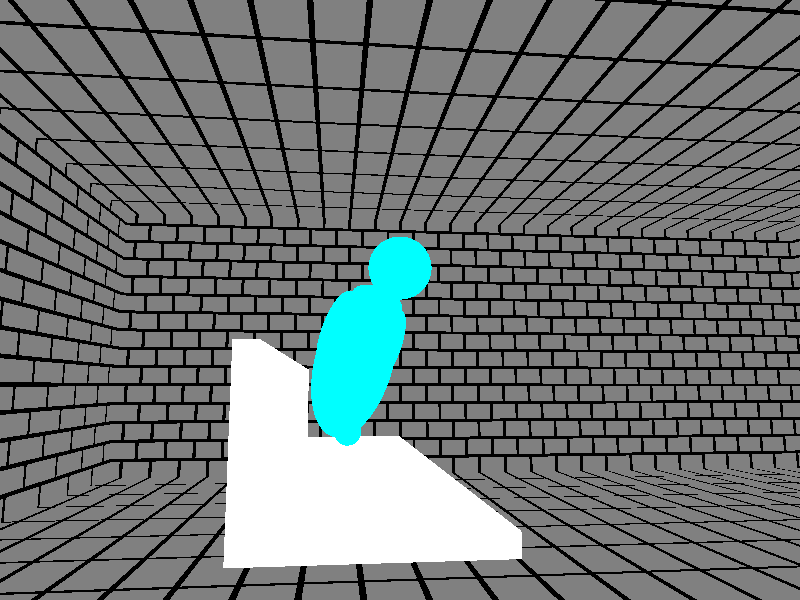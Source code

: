 
//MEASUREMENTS
#declare RoomWidth = 932;
#declare RoomLength = 1016;
#declare RoomHeight = 435;
#declare HalfRoomWidth = RoomWidth/2;
#declare HalfRoomLength = RoomLength/2;
#declare ThreeFourthRoomWidth = RoomWidth*.75;
#declare ThreeFourthRoomLength = RoomLength*.75;
#declare OneFourthRoomWidth = RoomWidth*.25;
#declare OneFourthRoomLength = RoomLength*.25;
#declare SeatedEyeHeight = 112;

#declare SasurisDen = box{
            <-100,0,-100>
            <RoomWidth+100,RoomHeight,RoomLength+100>
            }
//CAMERA SETTINGS            
#declare TopFrontOfRoom = <HalfRoomWidth,SeatedEyeHeight*3,-100>;
#declare CloseFrontOfRoom = <HalfRoomWidth,SeatedEyeHeight*2,350>;
#declare TopAngleCloseFrontOfRoom = <HalfRoomWidth,SeatedEyeHeight*3.5,350>;
#declare AngleFromTopRight = <RoomWidth,SeatedEyeHeight*3,40>;
#declare AngleFromTopLeft = <0,SeatedEyeHeight*3,40>;
#declare BackTopLeftCorner = <0,SeatedEyeHeight*3.5,RoomLength>;
#declare BackTopRightCorner = <RoomWidth,SeatedEyeHeight*3.5,RoomLength>;
#declare RightSideOfSasuri = <0,SeatedEyeHeight*1.3,ThreeFourthRoomLength>;
#declare LeftSideOfSasuri = <RoomWidth,SeatedEyeHeight*2,ThreeFourthRoomLength>;
#declare SasuriFace = <HalfRoomWidth,SeatedEyeHeight*1.25,ThreeFourthRoomLength-120>;
#declare SasuriFaceAngleOne = <HalfRoomWidth-100,SeatedEyeHeight*1.75,ThreeFourthRoomLength-120>;

#declare Origin = <0,0,0>;
#declare FullImage = <HalfRoomWidth,SeatedEyeHeight,RoomLength>;
#declare HeadOfSasuri = <HalfRoomWidth,SeatedEyeHeight*2,ThreeFourthRoomLength>;
#declare FaceOfSasuri = <HalfRoomWidth,SeatedEyeHeight*1.9,ThreeFourthRoomLength-50>;

//COLORS
#declare NoColorForLight = <1,1,1>;
#declare FadedBlueForLight = <.5,.5,1>;
#declare NoColor = rgb<1,1,1>;
#declare SolidGrey = rgb<.5,.5,.5>;
#declare SolidBlack = rgb<0,0,0>;
#declare SolidBlue = rgb<.6,.6,.6>;
#declare SolidMaroon = rgb<.3,0,0>;
#declare SolidRed = rgb<1,0,0>;

#declare FadedBlue = pigment{
                     rgb<.5,.5,1>
};
#declare BrickPigment = pigment{
                brick
                color SolidBlack 
                color SolidGrey
                scale <10,10,10>
                } 

camera{                     
          //  location AngleFromTopRight
           // location AngleFromTopLeft 
          //  location TopFrontOfRoom
           // location CloseFrontOfRoom
           // location TopAngleCloseFrontOfRoom
           //  location BackTopLeftCorner
           // location BackTopRightCorner
            location RightSideOfSasuri
           // location LeftSideOfSasuri
          //    location SasuriFace
           //   location SasuriFaceAngleOne 
               
          //  look_at FullImage
           // look_at Origin
           // look_at HeadOfSasuri
            look_at FaceOfSasuri
}
    
light_source{
            <HalfRoomWidth,SeatedEyeHeight,HalfRoomLength>
            rgb NoColorForLight
            shadowless
            }  
light_source{
            <HalfRoomWidth,SeatedEyeHeight*3.8,RoomLength>
            rgb NoColorForLight
            shadowless
            }
light_source{
            <ThreeFourthRoomWidth,SeatedEyeHeight*2,ThreeFourthRoomLength>
            rgb NoColorForLight
            shadowless
            }
light_source{
            <OneFourthRoomWidth,SeatedEyeHeight*2,ThreeFourthRoomLength>
            rgb NoColorForLight
            
            shadowless
            }
object{
        SasurisDen
        
        texture{BrickPigment 
}
}

#declare ChairWidth = 54;
#declare ChairHeight = 81.5;
#declare ChairDepth = 54;
#declare ChairSeatHeight = 41;              

#declare ChairBack = 
    
    box{ <0,ChairSeatHeight,0>
         <ChairWidth,ChairHeight,5>
         }
#declare ChairSeat = 

    box{ <0,ChairSeatHeight,0>
            <ChairWidth,ChairSeatHeight+5,ChairDepth>
}          

#declare Chair = 
        union {
            object { ChairBack } 
            object { ChairSeat }
            #declare index = 0;
               scale <4,0,0>
               translate<-80,0,0> 
                texture {
                pigment {
                 rgb <1,1,1>
                 }}
               };
object { Chair 
            scale 2 
            rotate <0,180,0>
            translate <500,0,800> }

#declare body = union {
        sphere {
        <0,0,0>25 
        translate <HalfRoomWidth,SeatedEyeHeight*1.95,ThreeFourthRoomLength-50>
        texture{
        pigment{
        rgb<0,1,1> 
        }}}

        sphere{ 
        <0,0,0>30
        scale <0,2,0>
        rotate <-15,0,0>
        translate <HalfRoomWidth,SeatedEyeHeight*1.3,ThreeFourthRoomLength-15>
        texture{
        pigment{
        rgb<0,1,1>
        }}}
        
        sphere { 
        <0,0,0>10
        translate <HalfRoomWidth-10,SeatedEyeHeight-20,ThreeFourthRoomLength-10>
        texture{
        pigment {
        rgb<0,1,1>
        }}}

        sphere { 
        <0,0,0>10
        translate <HalfRoomWidth+10,SeatedEyeHeight-20,ThreeFourthRoomLength-10>
        texture{
        pigment {
        rgb<0,1,1>
        }}}
        
        torus {
        20  // outer radius
        10  // inner radius
        scale <1.15,2,1>
        rotate <-110,0,0>
        translate <HalfRoomWidth,SeatedEyeHeight*1.55,ThreeFourthRoomLength-25>
        texture{
        pigment{
        rgb<0,1,1>
        }}}
        
        torus {
        25  // outer radius
        10  // inner radius
        scale <1,3,0.9>
        rotate <-20,0,0>
        translate <HalfRoomWidth,SeatedEyeHeight*1.45,ThreeFourthRoomLength-20>
        texture{
        pigment{
        rgb<0,1,1>
        }}}
        
        };
        
object { body
            translate <0,20,0>
            }
            
/*torus {
        20  // outer radius
        10  // inner radius
        scale <1.15,2.5,1>
        rotate <-110,0,0>
        translate <HalfRoomWidth,SeatedEyeHeight*1.75,ThreeFourthRoomLength-25>
        texture{
        pigment{
        rgb<0,1,1>
        }}}
        
torus {
        25  // outer radius
        10  // inner radius
        scale <1,3,0.9>
        rotate <-15,0,0>
        translate <HalfRoomWidth,SeatedEyeHeight*1.65,ThreeFourthRoomLength-20>
        texture{
        pigment{
        rgb<0,1,1>
        }}}*/        
          


              
/*box{ 
        <-21,-30,-30> //near lower left corner
        <30,-.2,20> //far upperright corner
        //translate<0,80,0>
        translate <HalfRoomWidth-5,SeatedEyeHeight*1.7,ThreeFourthRoomLength-10>
        scale .9
        texture{
        pigment{
        rgb<0,1,1>
        }}}*/
        
           